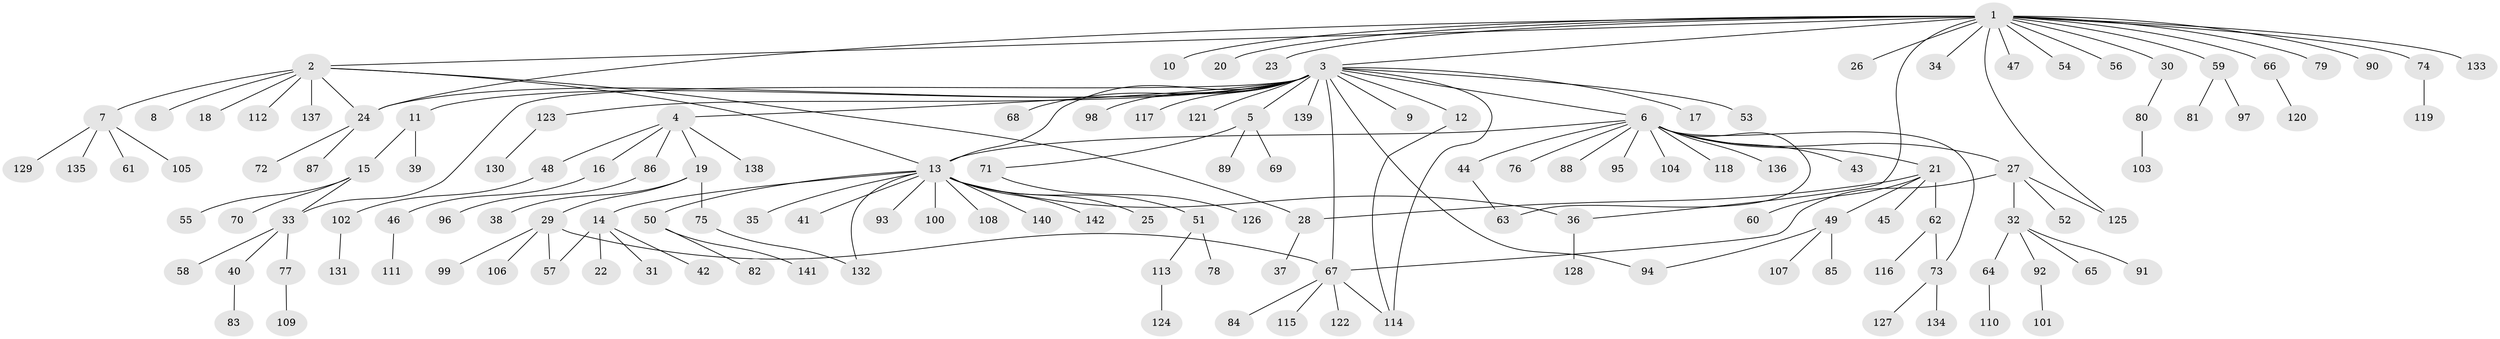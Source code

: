 // coarse degree distribution, {18: 0.023809523809523808, 17: 0.023809523809523808, 3: 0.047619047619047616, 4: 0.023809523809523808, 10: 0.023809523809523808, 1: 0.7380952380952381, 2: 0.11904761904761904}
// Generated by graph-tools (version 1.1) at 2025/18/03/04/25 18:18:15]
// undirected, 142 vertices, 158 edges
graph export_dot {
graph [start="1"]
  node [color=gray90,style=filled];
  1;
  2;
  3;
  4;
  5;
  6;
  7;
  8;
  9;
  10;
  11;
  12;
  13;
  14;
  15;
  16;
  17;
  18;
  19;
  20;
  21;
  22;
  23;
  24;
  25;
  26;
  27;
  28;
  29;
  30;
  31;
  32;
  33;
  34;
  35;
  36;
  37;
  38;
  39;
  40;
  41;
  42;
  43;
  44;
  45;
  46;
  47;
  48;
  49;
  50;
  51;
  52;
  53;
  54;
  55;
  56;
  57;
  58;
  59;
  60;
  61;
  62;
  63;
  64;
  65;
  66;
  67;
  68;
  69;
  70;
  71;
  72;
  73;
  74;
  75;
  76;
  77;
  78;
  79;
  80;
  81;
  82;
  83;
  84;
  85;
  86;
  87;
  88;
  89;
  90;
  91;
  92;
  93;
  94;
  95;
  96;
  97;
  98;
  99;
  100;
  101;
  102;
  103;
  104;
  105;
  106;
  107;
  108;
  109;
  110;
  111;
  112;
  113;
  114;
  115;
  116;
  117;
  118;
  119;
  120;
  121;
  122;
  123;
  124;
  125;
  126;
  127;
  128;
  129;
  130;
  131;
  132;
  133;
  134;
  135;
  136;
  137;
  138;
  139;
  140;
  141;
  142;
  1 -- 2;
  1 -- 3;
  1 -- 10;
  1 -- 20;
  1 -- 23;
  1 -- 24;
  1 -- 26;
  1 -- 30;
  1 -- 34;
  1 -- 36;
  1 -- 47;
  1 -- 54;
  1 -- 56;
  1 -- 59;
  1 -- 66;
  1 -- 74;
  1 -- 79;
  1 -- 90;
  1 -- 125;
  1 -- 133;
  2 -- 7;
  2 -- 8;
  2 -- 13;
  2 -- 18;
  2 -- 24;
  2 -- 28;
  2 -- 112;
  2 -- 137;
  3 -- 4;
  3 -- 5;
  3 -- 6;
  3 -- 9;
  3 -- 11;
  3 -- 12;
  3 -- 13;
  3 -- 17;
  3 -- 24;
  3 -- 33;
  3 -- 53;
  3 -- 67;
  3 -- 68;
  3 -- 94;
  3 -- 98;
  3 -- 114;
  3 -- 117;
  3 -- 121;
  3 -- 123;
  3 -- 139;
  4 -- 16;
  4 -- 19;
  4 -- 48;
  4 -- 86;
  4 -- 138;
  5 -- 69;
  5 -- 71;
  5 -- 89;
  6 -- 13;
  6 -- 21;
  6 -- 27;
  6 -- 43;
  6 -- 44;
  6 -- 63;
  6 -- 73;
  6 -- 76;
  6 -- 88;
  6 -- 95;
  6 -- 104;
  6 -- 118;
  6 -- 136;
  7 -- 61;
  7 -- 105;
  7 -- 129;
  7 -- 135;
  11 -- 15;
  11 -- 39;
  12 -- 114;
  13 -- 14;
  13 -- 25;
  13 -- 35;
  13 -- 36;
  13 -- 41;
  13 -- 50;
  13 -- 51;
  13 -- 93;
  13 -- 100;
  13 -- 108;
  13 -- 132;
  13 -- 140;
  13 -- 142;
  14 -- 22;
  14 -- 31;
  14 -- 42;
  14 -- 57;
  15 -- 33;
  15 -- 55;
  15 -- 70;
  16 -- 46;
  19 -- 29;
  19 -- 38;
  19 -- 75;
  21 -- 28;
  21 -- 45;
  21 -- 49;
  21 -- 60;
  21 -- 62;
  24 -- 72;
  24 -- 87;
  27 -- 32;
  27 -- 52;
  27 -- 67;
  27 -- 125;
  28 -- 37;
  29 -- 57;
  29 -- 67;
  29 -- 99;
  29 -- 106;
  30 -- 80;
  32 -- 64;
  32 -- 65;
  32 -- 91;
  32 -- 92;
  33 -- 40;
  33 -- 58;
  33 -- 77;
  36 -- 128;
  40 -- 83;
  44 -- 63;
  46 -- 111;
  48 -- 102;
  49 -- 85;
  49 -- 94;
  49 -- 107;
  50 -- 82;
  50 -- 141;
  51 -- 78;
  51 -- 113;
  59 -- 81;
  59 -- 97;
  62 -- 73;
  62 -- 116;
  64 -- 110;
  66 -- 120;
  67 -- 84;
  67 -- 114;
  67 -- 115;
  67 -- 122;
  71 -- 126;
  73 -- 127;
  73 -- 134;
  74 -- 119;
  75 -- 132;
  77 -- 109;
  80 -- 103;
  86 -- 96;
  92 -- 101;
  102 -- 131;
  113 -- 124;
  123 -- 130;
}
